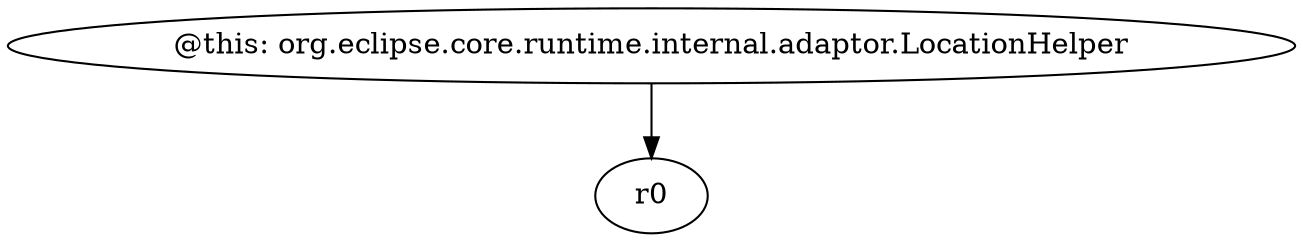 digraph g {
0[label="@this: org.eclipse.core.runtime.internal.adaptor.LocationHelper"]
1[label="r0"]
0->1[label=""]
}